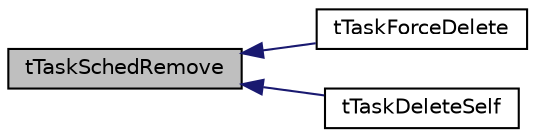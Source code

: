 digraph "tTaskSchedRemove"
{
  edge [fontname="Helvetica",fontsize="10",labelfontname="Helvetica",labelfontsize="10"];
  node [fontname="Helvetica",fontsize="10",shape=record];
  rankdir="LR";
  Node149 [label="tTaskSchedRemove",height=0.2,width=0.4,color="black", fillcolor="grey75", style="filled", fontcolor="black"];
  Node149 -> Node150 [dir="back",color="midnightblue",fontsize="10",style="solid",fontname="Helvetica"];
  Node150 [label="tTaskForceDelete",height=0.2,width=0.4,color="black", fillcolor="white", style="filled",URL="$t_task_8h.html#ad4f55f0276a954401641c0972f0020e3"];
  Node149 -> Node151 [dir="back",color="midnightblue",fontsize="10",style="solid",fontname="Helvetica"];
  Node151 [label="tTaskDeleteSelf",height=0.2,width=0.4,color="black", fillcolor="white", style="filled",URL="$t_task_8h.html#a7e75a9fc2e7d9ca0bf62d519db50de00"];
}
